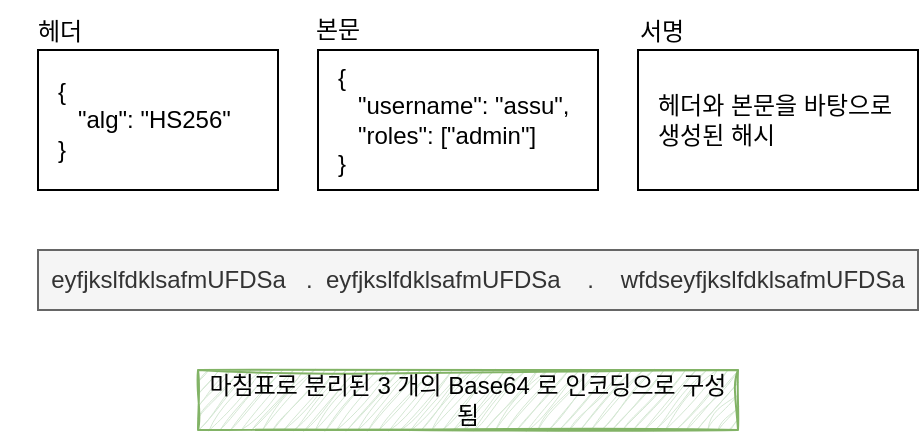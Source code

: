 <mxfile version="23.1.5" type="device">
  <diagram name="페이지-1" id="FsjQNnbAOQAzkKYBJm4k">
    <mxGraphModel dx="1114" dy="894" grid="1" gridSize="10" guides="1" tooltips="1" connect="1" arrows="1" fold="1" page="1" pageScale="1" pageWidth="827" pageHeight="1169" math="0" shadow="0">
      <root>
        <mxCell id="0" />
        <mxCell id="1" parent="0" />
        <mxCell id="-OmH3gwVNt2ecJOlIzJy-1" value="{&lt;br&gt;&lt;div style=&quot;&quot;&gt;&lt;span style=&quot;background-color: initial;&quot;&gt;&amp;nbsp; &amp;nbsp;&quot;alg&quot;: &quot;HS256&quot;&lt;/span&gt;&lt;/div&gt;}" style="rounded=0;whiteSpace=wrap;html=1;align=left;spacingLeft=8;" vertex="1" parent="1">
          <mxGeometry x="160" y="240" width="120" height="70" as="geometry" />
        </mxCell>
        <mxCell id="-OmH3gwVNt2ecJOlIzJy-2" value="{&lt;br&gt;&lt;div style=&quot;&quot;&gt;&lt;span style=&quot;background-color: initial;&quot;&gt;&amp;nbsp; &amp;nbsp;&quot;username&quot;: &quot;assu&quot;,&lt;/span&gt;&lt;/div&gt;&lt;div style=&quot;&quot;&gt;&lt;span style=&quot;background-color: initial;&quot;&gt;&amp;nbsp; &amp;nbsp;&quot;roles&quot;: [&quot;admin&quot;]&lt;/span&gt;&lt;/div&gt;}" style="rounded=0;whiteSpace=wrap;html=1;align=left;spacingLeft=8;" vertex="1" parent="1">
          <mxGeometry x="300" y="240" width="140" height="70" as="geometry" />
        </mxCell>
        <mxCell id="-OmH3gwVNt2ecJOlIzJy-3" value="헤더와 본문을 바탕으로 &lt;br&gt;생성된 해시" style="rounded=0;whiteSpace=wrap;html=1;align=left;spacingLeft=8;" vertex="1" parent="1">
          <mxGeometry x="460" y="240" width="140" height="70" as="geometry" />
        </mxCell>
        <mxCell id="-OmH3gwVNt2ecJOlIzJy-4" value="헤더" style="text;html=1;align=center;verticalAlign=middle;whiteSpace=wrap;rounded=0;" vertex="1" parent="1">
          <mxGeometry x="141" y="216" width="60" height="30" as="geometry" />
        </mxCell>
        <mxCell id="-OmH3gwVNt2ecJOlIzJy-5" value="본문" style="text;html=1;align=center;verticalAlign=middle;whiteSpace=wrap;rounded=0;" vertex="1" parent="1">
          <mxGeometry x="280" y="215" width="60" height="30" as="geometry" />
        </mxCell>
        <mxCell id="-OmH3gwVNt2ecJOlIzJy-6" value="서명" style="text;html=1;align=center;verticalAlign=middle;whiteSpace=wrap;rounded=0;" vertex="1" parent="1">
          <mxGeometry x="442" y="216" width="60" height="30" as="geometry" />
        </mxCell>
        <mxCell id="-OmH3gwVNt2ecJOlIzJy-11" value="마침표로 분리된 3 개의 Base64 로 인코딩으로 구성됨" style="text;html=1;align=center;verticalAlign=middle;whiteSpace=wrap;rounded=0;fillColor=#d5e8d4;strokeColor=#82b366;sketch=1;curveFitting=1;jiggle=2;" vertex="1" parent="1">
          <mxGeometry x="240" y="400" width="270" height="30" as="geometry" />
        </mxCell>
        <mxCell id="-OmH3gwVNt2ecJOlIzJy-15" value="eyfjkslfdklsafmUFDSa&amp;nbsp; &amp;nbsp;.&amp;nbsp; eyfjkslfdklsafmUFDSa&amp;nbsp; &amp;nbsp; .&amp;nbsp; &amp;nbsp; wfdseyfjkslfdklsafmUFDSa" style="text;html=1;align=center;verticalAlign=middle;whiteSpace=wrap;rounded=0;fillColor=#f5f5f5;fontColor=#333333;strokeColor=#666666;" vertex="1" parent="1">
          <mxGeometry x="160" y="340" width="440" height="30" as="geometry" />
        </mxCell>
      </root>
    </mxGraphModel>
  </diagram>
</mxfile>
